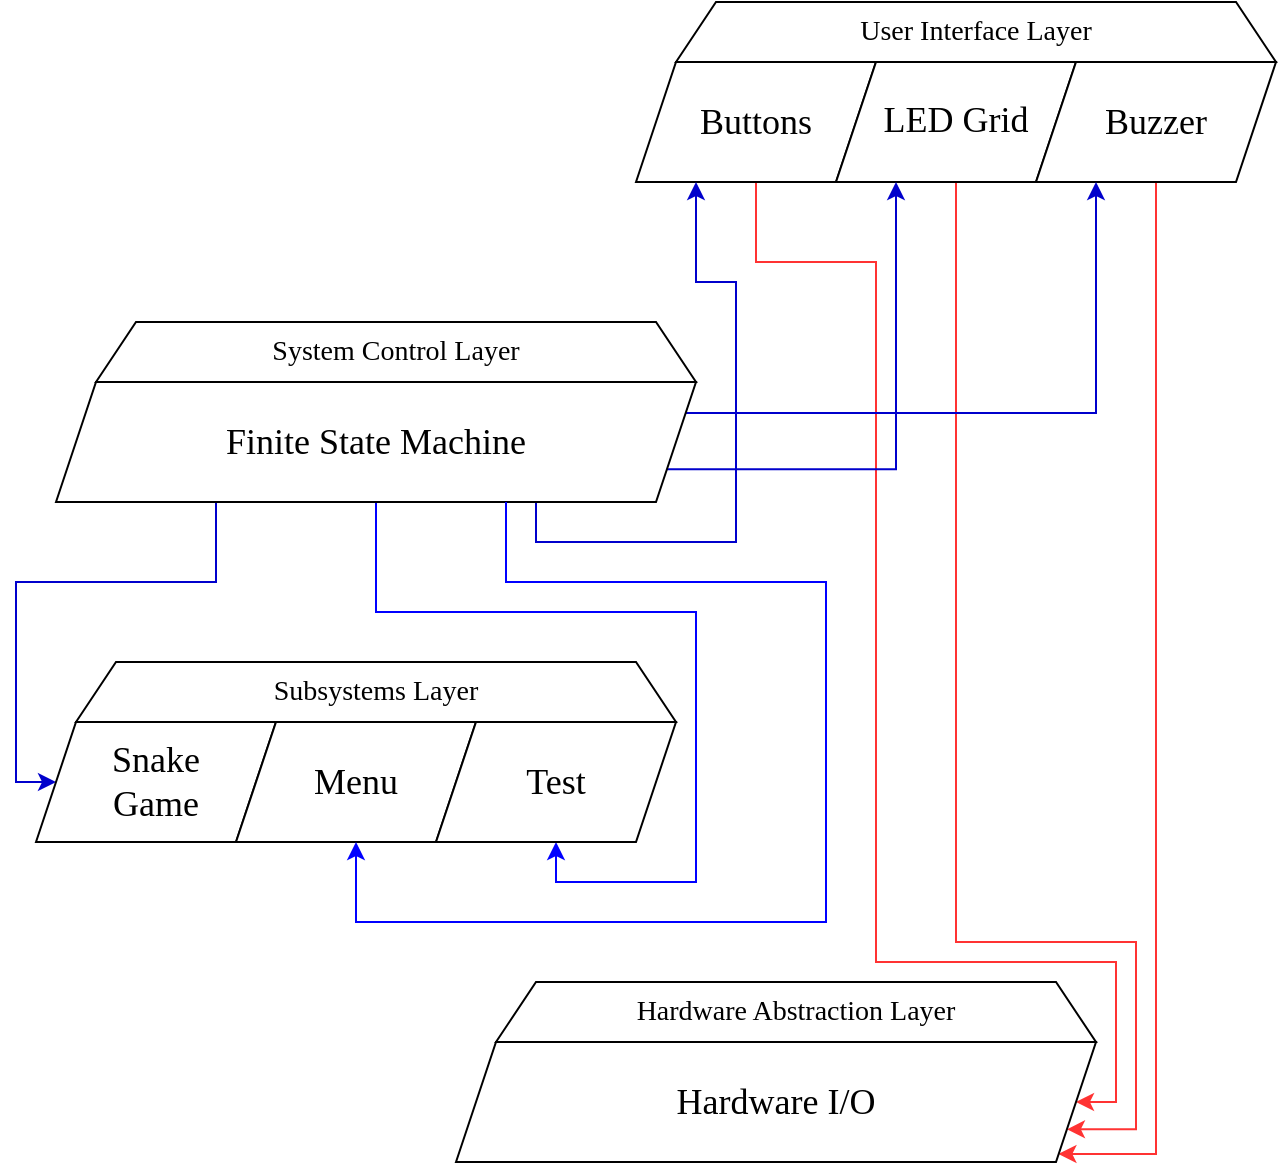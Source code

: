 <mxfile version="14.1.4" type="device"><diagram id="JOFyC2BsdbN5OdJF9dn7" name="Page-1"><mxGraphModel dx="762" dy="490" grid="1" gridSize="10" guides="1" tooltips="1" connect="1" arrows="1" fold="1" page="1" pageScale="1" pageWidth="850" pageHeight="1100" math="0" shadow="0"><root><mxCell id="0"/><mxCell id="1" parent="0"/><mxCell id="MErXA-7widSuEwl3_MCR-8" value="User Interface Layer" style="shape=trapezoid;perimeter=trapezoidPerimeter;whiteSpace=wrap;html=1;fixedSize=1;fontFamily=Verdana;fontSize=14;" parent="1" vertex="1"><mxGeometry x="350" y="310" width="300" height="30" as="geometry"/></mxCell><mxCell id="MErXA-7widSuEwl3_MCR-24" style="edgeStyle=orthogonalEdgeStyle;rounded=0;orthogonalLoop=1;jettySize=auto;html=1;exitX=0.5;exitY=1;exitDx=0;exitDy=0;entryX=1;entryY=0.5;entryDx=0;entryDy=0;fontFamily=Verdana;fontSize=14;fontColor=#000000;strokeColor=#FF3333;" parent="1" source="MErXA-7widSuEwl3_MCR-10" target="MErXA-7widSuEwl3_MCR-20" edge="1"><mxGeometry relative="1" as="geometry"><Array as="points"><mxPoint x="390" y="440"/><mxPoint x="450" y="440"/><mxPoint x="450" y="790"/><mxPoint x="570" y="790"/><mxPoint x="570" y="860"/></Array></mxGeometry></mxCell><mxCell id="MErXA-7widSuEwl3_MCR-10" value="Buttons" style="shape=parallelogram;perimeter=parallelogramPerimeter;whiteSpace=wrap;html=1;fixedSize=1;fontFamily=Verdana;fontSize=18;" parent="1" vertex="1"><mxGeometry x="330" y="340" width="120" height="60" as="geometry"/></mxCell><mxCell id="MErXA-7widSuEwl3_MCR-25" style="edgeStyle=orthogonalEdgeStyle;rounded=0;orthogonalLoop=1;jettySize=auto;html=1;exitX=0.5;exitY=1;exitDx=0;exitDy=0;entryX=1;entryY=0.75;entryDx=0;entryDy=0;fontFamily=Verdana;fontSize=14;fontColor=#000000;strokeColor=#FF3333;" parent="1" source="MErXA-7widSuEwl3_MCR-11" target="MErXA-7widSuEwl3_MCR-20" edge="1"><mxGeometry relative="1" as="geometry"><Array as="points"><mxPoint x="490" y="780"/><mxPoint x="580" y="780"/><mxPoint x="580" y="874"/></Array></mxGeometry></mxCell><mxCell id="MErXA-7widSuEwl3_MCR-11" value="&lt;font style=&quot;font-size: 18px;&quot; face=&quot;Verdana&quot;&gt;LED Grid&lt;/font&gt;" style="shape=parallelogram;perimeter=parallelogramPerimeter;whiteSpace=wrap;html=1;fixedSize=1;fontFamily=Courier New;fontSize=18;" parent="1" vertex="1"><mxGeometry x="430" y="340" width="120" height="60" as="geometry"/></mxCell><mxCell id="MErXA-7widSuEwl3_MCR-26" style="edgeStyle=orthogonalEdgeStyle;rounded=0;orthogonalLoop=1;jettySize=auto;html=1;exitX=0.5;exitY=1;exitDx=0;exitDy=0;entryX=1;entryY=1;entryDx=0;entryDy=0;fontFamily=Verdana;fontSize=14;fontColor=#FF3333;strokeColor=#FF3333;" parent="1" source="MErXA-7widSuEwl3_MCR-12" target="MErXA-7widSuEwl3_MCR-20" edge="1"><mxGeometry relative="1" as="geometry"><Array as="points"><mxPoint x="590" y="886"/><mxPoint x="541" y="886"/></Array></mxGeometry></mxCell><mxCell id="MErXA-7widSuEwl3_MCR-12" value="Buzzer" style="shape=parallelogram;perimeter=parallelogramPerimeter;fixedSize=1;fontFamily=Verdana;align=center;fontSize=18;labelPosition=center;verticalLabelPosition=middle;verticalAlign=middle;spacingTop=0;spacing=2;labelBorderColor=none;labelBackgroundColor=none;whiteSpace=wrap;html=1;" parent="1" vertex="1"><mxGeometry x="530" y="340" width="120" height="60" as="geometry"/></mxCell><mxCell id="MErXA-7widSuEwl3_MCR-13" value="System Control Layer" style="shape=trapezoid;perimeter=trapezoidPerimeter;whiteSpace=wrap;html=1;fixedSize=1;fontFamily=Verdana;fontSize=14;" parent="1" vertex="1"><mxGeometry x="60" y="470" width="300" height="30" as="geometry"/></mxCell><mxCell id="MErXA-7widSuEwl3_MCR-14" value="&lt;div&gt;Subsystems Layer&lt;/div&gt;" style="shape=trapezoid;perimeter=trapezoidPerimeter;whiteSpace=wrap;html=1;fixedSize=1;fontFamily=Verdana;fontSize=14;" parent="1" vertex="1"><mxGeometry x="50" y="640" width="300" height="30" as="geometry"/></mxCell><mxCell id="MErXA-7widSuEwl3_MCR-15" value="Hardware Abstraction Layer" style="shape=trapezoid;perimeter=trapezoidPerimeter;whiteSpace=wrap;html=1;fixedSize=1;fontFamily=Verdana;fontSize=14;" parent="1" vertex="1"><mxGeometry x="260" y="800" width="300" height="30" as="geometry"/></mxCell><mxCell id="MErXA-7widSuEwl3_MCR-29" style="edgeStyle=orthogonalEdgeStyle;rounded=0;orthogonalLoop=1;jettySize=auto;html=1;exitX=0.25;exitY=1;exitDx=0;exitDy=0;entryX=0;entryY=0.5;entryDx=0;entryDy=0;fontFamily=Verdana;fontSize=14;fontColor=#FF3333;strokeColor=#0000CC;" parent="1" source="MErXA-7widSuEwl3_MCR-16" target="MErXA-7widSuEwl3_MCR-17" edge="1"><mxGeometry relative="1" as="geometry"><Array as="points"><mxPoint x="120" y="600"/><mxPoint x="20" y="600"/><mxPoint x="20" y="700"/></Array></mxGeometry></mxCell><mxCell id="MErXA-7widSuEwl3_MCR-31" style="edgeStyle=orthogonalEdgeStyle;rounded=0;orthogonalLoop=1;jettySize=auto;html=1;exitX=0.75;exitY=1;exitDx=0;exitDy=0;entryX=0.25;entryY=1;entryDx=0;entryDy=0;strokeColor=#0000CC;fontFamily=Verdana;fontSize=14;fontColor=#FF3333;" parent="1" source="MErXA-7widSuEwl3_MCR-16" target="MErXA-7widSuEwl3_MCR-10" edge="1"><mxGeometry relative="1" as="geometry"/></mxCell><mxCell id="MErXA-7widSuEwl3_MCR-32" style="edgeStyle=orthogonalEdgeStyle;rounded=0;orthogonalLoop=1;jettySize=auto;html=1;exitX=1;exitY=0.75;exitDx=0;exitDy=0;entryX=0.25;entryY=1;entryDx=0;entryDy=0;strokeColor=#0000CC;fontFamily=Verdana;fontSize=14;fontColor=#FF3333;" parent="1" source="MErXA-7widSuEwl3_MCR-16" target="MErXA-7widSuEwl3_MCR-11" edge="1"><mxGeometry relative="1" as="geometry"/></mxCell><mxCell id="MErXA-7widSuEwl3_MCR-33" style="edgeStyle=orthogonalEdgeStyle;rounded=0;orthogonalLoop=1;jettySize=auto;html=1;exitX=1;exitY=0.25;exitDx=0;exitDy=0;entryX=0.25;entryY=1;entryDx=0;entryDy=0;strokeColor=#0000CC;fontFamily=Verdana;fontSize=14;fontColor=#FF3333;" parent="1" source="MErXA-7widSuEwl3_MCR-16" target="MErXA-7widSuEwl3_MCR-12" edge="1"><mxGeometry relative="1" as="geometry"/></mxCell><mxCell id="lCqyzXCan1yM8ibJSpi9-3" style="edgeStyle=orthogonalEdgeStyle;rounded=0;orthogonalLoop=1;jettySize=auto;html=1;exitX=0.5;exitY=1;exitDx=0;exitDy=0;entryX=0.5;entryY=1;entryDx=0;entryDy=0;strokeColor=#0000FF;" parent="1" source="MErXA-7widSuEwl3_MCR-16" target="lCqyzXCan1yM8ibJSpi9-1" edge="1"><mxGeometry relative="1" as="geometry"><Array as="points"><mxPoint x="200" y="615"/><mxPoint x="360" y="615"/><mxPoint x="360" y="750"/><mxPoint x="290" y="750"/></Array></mxGeometry></mxCell><mxCell id="MErXA-7widSuEwl3_MCR-16" value="Finite State Machine" style="shape=parallelogram;perimeter=parallelogramPerimeter;whiteSpace=wrap;html=1;fixedSize=1;fontFamily=Verdana;fontSize=18;" parent="1" vertex="1"><mxGeometry x="40" y="500" width="320" height="60" as="geometry"/></mxCell><mxCell id="MErXA-7widSuEwl3_MCR-17" value="&lt;div&gt;Snake&lt;/div&gt;&lt;div&gt;Game&lt;br&gt;&lt;/div&gt;" style="shape=parallelogram;perimeter=parallelogramPerimeter;fixedSize=1;fontFamily=Verdana;align=center;fontSize=18;labelPosition=center;verticalLabelPosition=middle;verticalAlign=middle;spacingTop=0;spacing=2;labelBorderColor=none;labelBackgroundColor=none;whiteSpace=wrap;html=1;" parent="1" vertex="1"><mxGeometry x="30" y="670" width="120" height="60" as="geometry"/></mxCell><mxCell id="MErXA-7widSuEwl3_MCR-20" value="Hardware I/O" style="shape=parallelogram;perimeter=parallelogramPerimeter;whiteSpace=wrap;html=1;fixedSize=1;fontFamily=Verdana;fontSize=18;" parent="1" vertex="1"><mxGeometry x="240" y="830" width="320" height="60" as="geometry"/></mxCell><mxCell id="MErXA-7widSuEwl3_MCR-22" value="Menu" style="shape=parallelogram;perimeter=parallelogramPerimeter;fixedSize=1;fontFamily=Verdana;align=center;fontSize=18;labelPosition=center;verticalLabelPosition=middle;verticalAlign=middle;spacingTop=0;spacing=2;labelBorderColor=none;labelBackgroundColor=none;whiteSpace=wrap;html=1;" parent="1" vertex="1"><mxGeometry x="130" y="670" width="120" height="60" as="geometry"/></mxCell><mxCell id="lCqyzXCan1yM8ibJSpi9-1" value="Test" style="shape=parallelogram;perimeter=parallelogramPerimeter;fixedSize=1;fontFamily=Verdana;align=center;fontSize=18;labelPosition=center;verticalLabelPosition=middle;verticalAlign=middle;spacingTop=0;spacing=2;labelBorderColor=none;labelBackgroundColor=none;whiteSpace=wrap;html=1;" parent="1" vertex="1"><mxGeometry x="230" y="670" width="120" height="60" as="geometry"/></mxCell><mxCell id="lCqyzXCan1yM8ibJSpi9-5" style="edgeStyle=orthogonalEdgeStyle;rounded=0;orthogonalLoop=1;jettySize=auto;html=1;exitX=0.5;exitY=1;exitDx=0;exitDy=0;entryX=0.5;entryY=1;entryDx=0;entryDy=0;strokeColor=#0000FF;" parent="1" target="MErXA-7widSuEwl3_MCR-22" edge="1"><mxGeometry relative="1" as="geometry"><mxPoint x="265" y="560" as="sourcePoint"/><mxPoint x="255" y="730" as="targetPoint"/><Array as="points"><mxPoint x="265" y="600"/><mxPoint x="425" y="600"/><mxPoint x="425" y="770"/><mxPoint x="190" y="770"/></Array></mxGeometry></mxCell></root></mxGraphModel></diagram></mxfile>